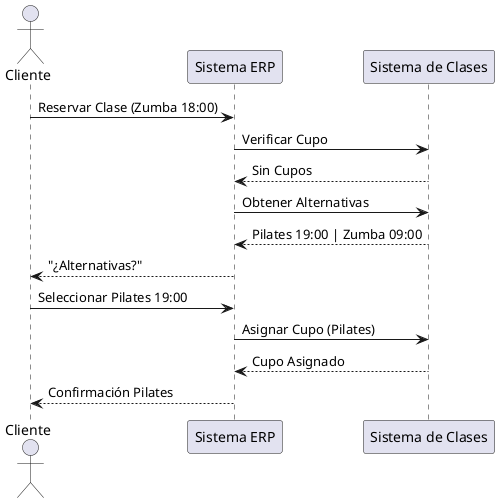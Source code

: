 @startuml Escenario4_ClaseLlena
actor Cliente
participant "Sistema ERP" as ERP
participant "Sistema de Clases" as Clases

Cliente -> ERP: Reservar Clase (Zumba 18:00)
ERP -> Clases: Verificar Cupo
Clases --> ERP: Sin Cupos
ERP -> Clases: Obtener Alternativas
Clases --> ERP: Pilates 19:00 | Zumba 09:00
ERP --> Cliente: "¿Alternativas?"
Cliente -> ERP: Seleccionar Pilates 19:00
ERP -> Clases: Asignar Cupo (Pilates)
Clases --> ERP: Cupo Asignado
ERP --> Cliente: Confirmación Pilates
@enduml